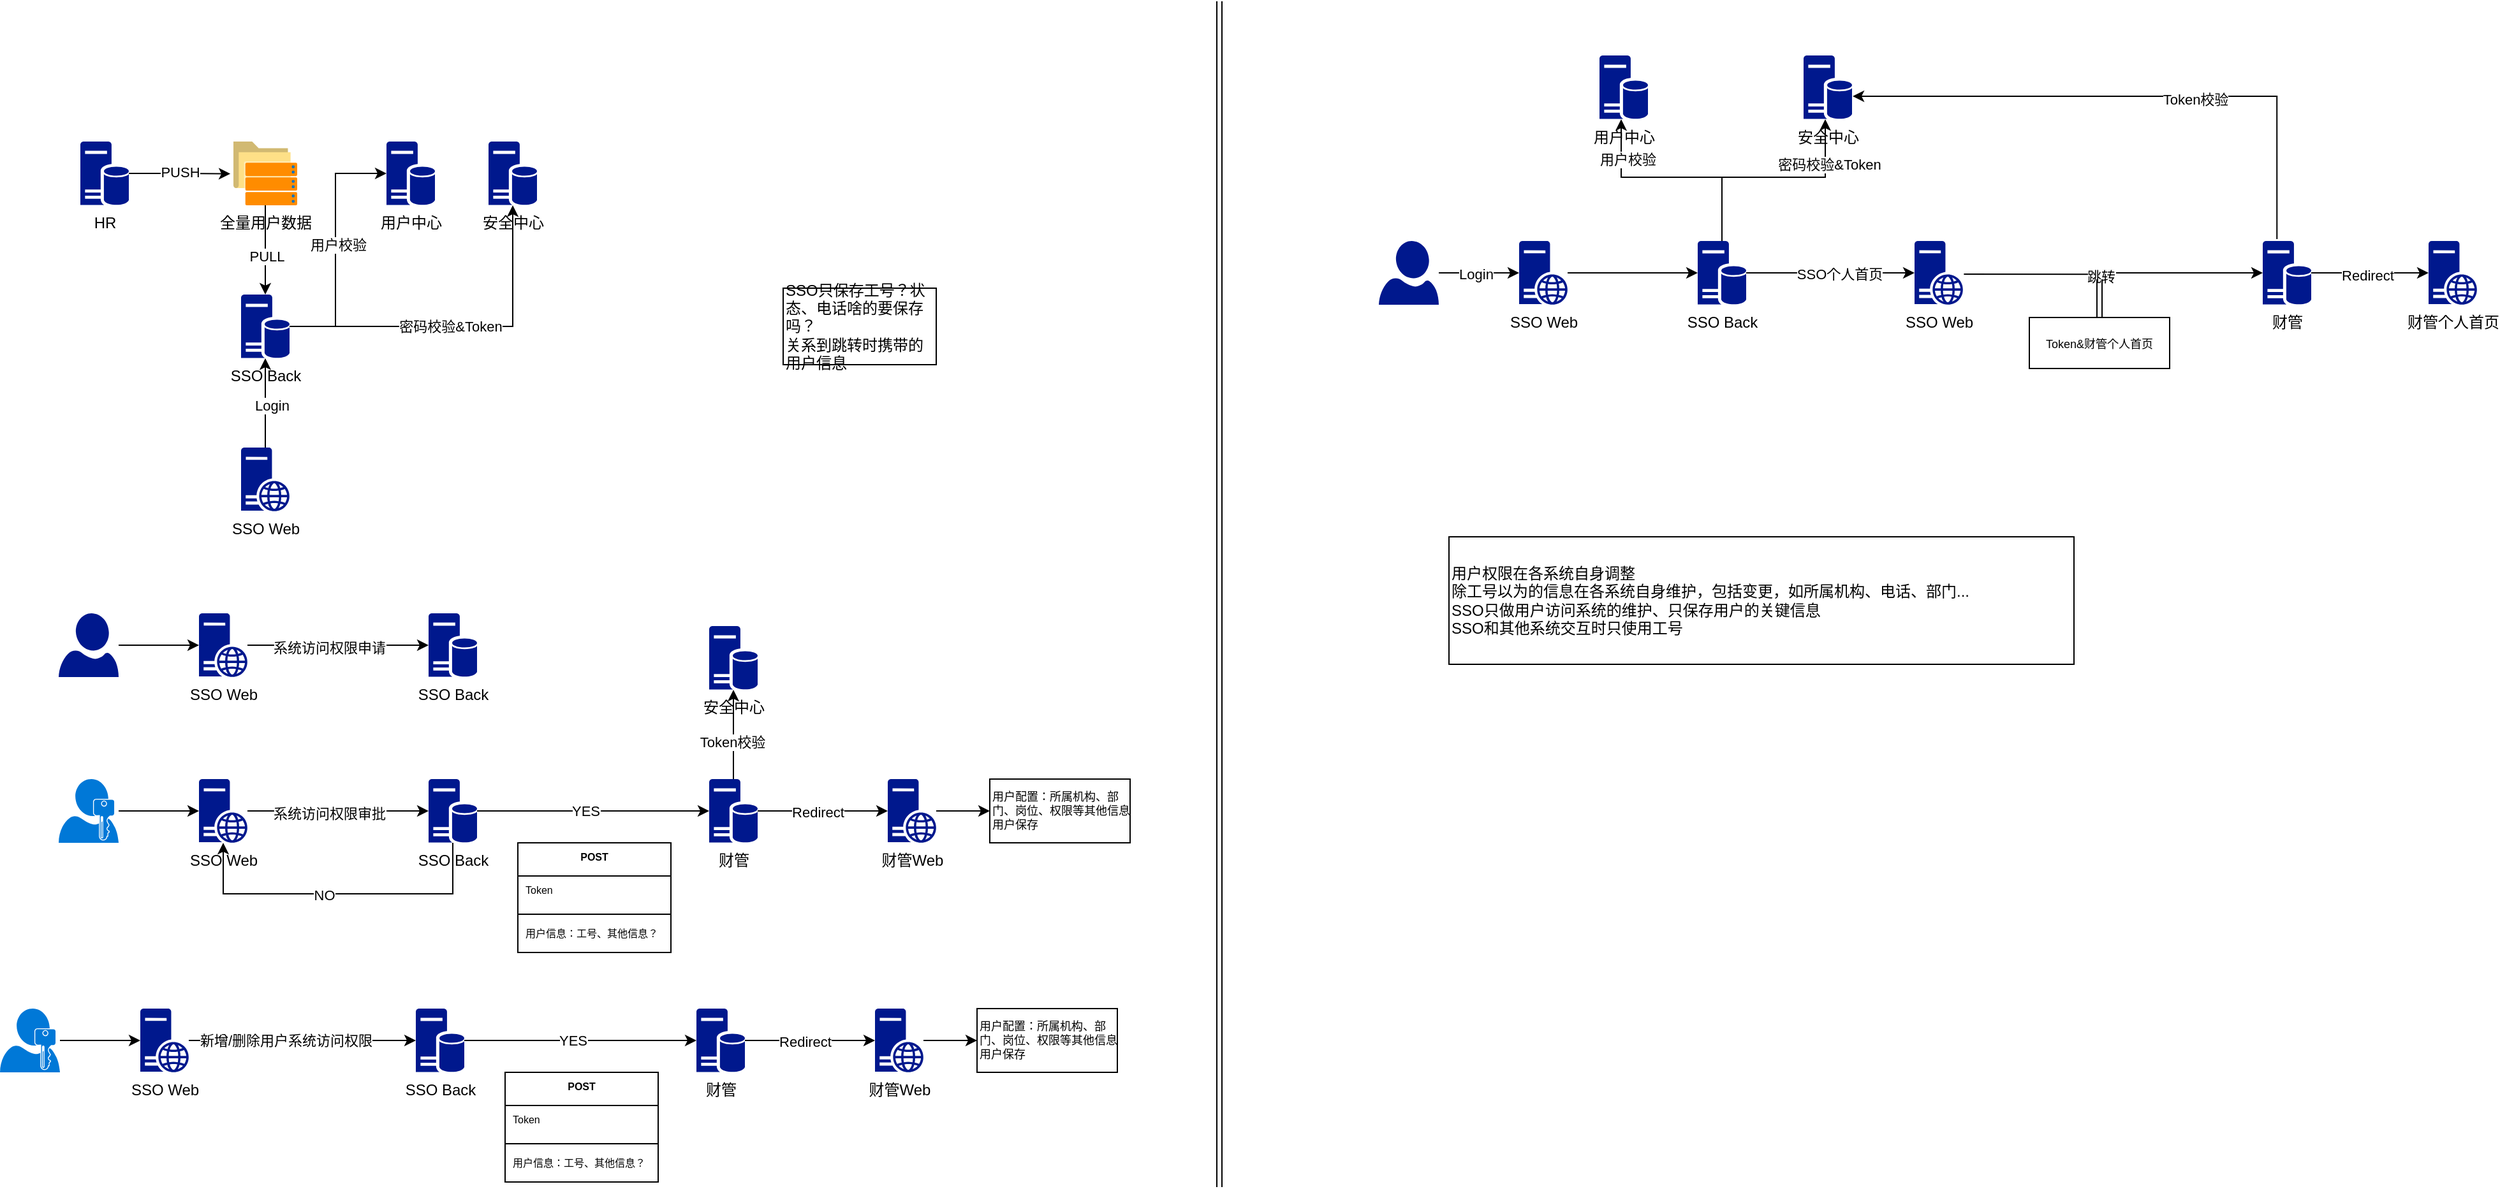 <mxfile version="24.7.16">
  <diagram name="Page-1" id="tWwGJDd1BKMliuyMHz1E">
    <mxGraphModel dx="1248" dy="787" grid="1" gridSize="10" guides="1" tooltips="1" connect="1" arrows="1" fold="1" page="1" pageScale="1" pageWidth="850" pageHeight="1100" math="0" shadow="0">
      <root>
        <mxCell id="0" />
        <mxCell id="1" parent="0" />
        <mxCell id="FFGEd19_PelASJCq2h37-7" value="HR" style="sketch=0;aspect=fixed;pointerEvents=1;shadow=0;dashed=0;html=1;strokeColor=none;labelPosition=center;verticalLabelPosition=bottom;verticalAlign=top;align=center;fillColor=#00188D;shape=mxgraph.mscae.enterprise.database_server" parent="1" vertex="1">
          <mxGeometry x="67" y="460" width="38" height="50" as="geometry" />
        </mxCell>
        <mxCell id="FFGEd19_PelASJCq2h37-28" style="edgeStyle=orthogonalEdgeStyle;rounded=0;orthogonalLoop=1;jettySize=auto;html=1;" parent="1" source="FFGEd19_PelASJCq2h37-8" target="FFGEd19_PelASJCq2h37-17" edge="1">
          <mxGeometry relative="1" as="geometry" />
        </mxCell>
        <mxCell id="FFGEd19_PelASJCq2h37-29" value="密码校验&amp;amp;Token" style="edgeLabel;html=1;align=center;verticalAlign=middle;resizable=0;points=[];" parent="FFGEd19_PelASJCq2h37-28" vertex="1" connectable="0">
          <mxGeometry x="-0.396" y="-2" relative="1" as="geometry">
            <mxPoint x="44" y="-2" as="offset" />
          </mxGeometry>
        </mxCell>
        <mxCell id="FFGEd19_PelASJCq2h37-8" value="SSO Back" style="sketch=0;aspect=fixed;pointerEvents=1;shadow=0;dashed=0;html=1;strokeColor=none;labelPosition=center;verticalLabelPosition=bottom;verticalAlign=top;align=center;fillColor=#00188D;shape=mxgraph.mscae.enterprise.database_server" parent="1" vertex="1">
          <mxGeometry x="193" y="580" width="38" height="50" as="geometry" />
        </mxCell>
        <mxCell id="FFGEd19_PelASJCq2h37-9" value="全量用户数据" style="image;sketch=0;aspect=fixed;html=1;points=[];align=center;fontSize=12;image=img/lib/mscae/AzureFXTEdgeFiler.svg;" parent="1" vertex="1">
          <mxGeometry x="187" y="460" width="50" height="50" as="geometry" />
        </mxCell>
        <mxCell id="FFGEd19_PelASJCq2h37-10" style="edgeStyle=orthogonalEdgeStyle;rounded=0;orthogonalLoop=1;jettySize=auto;html=1;entryX=-0.049;entryY=0.506;entryDx=0;entryDy=0;entryPerimeter=0;" parent="1" source="FFGEd19_PelASJCq2h37-7" target="FFGEd19_PelASJCq2h37-9" edge="1">
          <mxGeometry relative="1" as="geometry" />
        </mxCell>
        <mxCell id="FFGEd19_PelASJCq2h37-11" value="PUSH" style="edgeLabel;html=1;align=center;verticalAlign=middle;resizable=0;points=[];" parent="FFGEd19_PelASJCq2h37-10" vertex="1" connectable="0">
          <mxGeometry x="-0.038" y="1" relative="1" as="geometry">
            <mxPoint x="1" as="offset" />
          </mxGeometry>
        </mxCell>
        <mxCell id="FFGEd19_PelASJCq2h37-14" style="edgeStyle=orthogonalEdgeStyle;rounded=0;orthogonalLoop=1;jettySize=auto;html=1;entryX=0.5;entryY=0;entryDx=0;entryDy=0;entryPerimeter=0;" parent="1" source="FFGEd19_PelASJCq2h37-9" target="FFGEd19_PelASJCq2h37-8" edge="1">
          <mxGeometry relative="1" as="geometry" />
        </mxCell>
        <mxCell id="FFGEd19_PelASJCq2h37-15" value="PULL" style="edgeLabel;html=1;align=center;verticalAlign=middle;resizable=0;points=[];" parent="FFGEd19_PelASJCq2h37-14" vertex="1" connectable="0">
          <mxGeometry x="0.136" y="1" relative="1" as="geometry">
            <mxPoint as="offset" />
          </mxGeometry>
        </mxCell>
        <mxCell id="FFGEd19_PelASJCq2h37-16" value="用户中心" style="sketch=0;aspect=fixed;pointerEvents=1;shadow=0;dashed=0;html=1;strokeColor=none;labelPosition=center;verticalLabelPosition=bottom;verticalAlign=top;align=center;fillColor=#00188D;shape=mxgraph.mscae.enterprise.database_server" parent="1" vertex="1">
          <mxGeometry x="307" y="460" width="38" height="50" as="geometry" />
        </mxCell>
        <mxCell id="FFGEd19_PelASJCq2h37-17" value="安全中心" style="sketch=0;aspect=fixed;pointerEvents=1;shadow=0;dashed=0;html=1;strokeColor=none;labelPosition=center;verticalLabelPosition=bottom;verticalAlign=top;align=center;fillColor=#00188D;shape=mxgraph.mscae.enterprise.database_server" parent="1" vertex="1">
          <mxGeometry x="387" y="460" width="38" height="50" as="geometry" />
        </mxCell>
        <mxCell id="FFGEd19_PelASJCq2h37-23" style="edgeStyle=orthogonalEdgeStyle;rounded=0;orthogonalLoop=1;jettySize=auto;html=1;" parent="1" source="FFGEd19_PelASJCq2h37-18" target="FFGEd19_PelASJCq2h37-8" edge="1">
          <mxGeometry relative="1" as="geometry" />
        </mxCell>
        <mxCell id="FFGEd19_PelASJCq2h37-24" value="Login" style="edgeLabel;html=1;align=center;verticalAlign=middle;resizable=0;points=[];" parent="FFGEd19_PelASJCq2h37-23" vertex="1" connectable="0">
          <mxGeometry x="-0.045" y="-5" relative="1" as="geometry">
            <mxPoint as="offset" />
          </mxGeometry>
        </mxCell>
        <mxCell id="FFGEd19_PelASJCq2h37-18" value="SSO Web" style="sketch=0;aspect=fixed;pointerEvents=1;shadow=0;dashed=0;html=1;strokeColor=none;labelPosition=center;verticalLabelPosition=bottom;verticalAlign=top;align=center;fillColor=#00188D;shape=mxgraph.mscae.enterprise.web_server" parent="1" vertex="1">
          <mxGeometry x="193" y="700" width="38" height="50" as="geometry" />
        </mxCell>
        <mxCell id="FFGEd19_PelASJCq2h37-25" style="edgeStyle=orthogonalEdgeStyle;rounded=0;orthogonalLoop=1;jettySize=auto;html=1;" parent="1" edge="1">
          <mxGeometry relative="1" as="geometry">
            <mxPoint x="237" y="605.029" as="sourcePoint" />
            <mxPoint x="307" y="485" as="targetPoint" />
            <Array as="points">
              <mxPoint x="267" y="605" />
              <mxPoint x="267" y="485" />
            </Array>
          </mxGeometry>
        </mxCell>
        <mxCell id="FFGEd19_PelASJCq2h37-26" value="用户校验" style="edgeLabel;html=1;align=center;verticalAlign=middle;resizable=0;points=[];" parent="FFGEd19_PelASJCq2h37-25" vertex="1" connectable="0">
          <mxGeometry x="-0.008" y="-2" relative="1" as="geometry">
            <mxPoint as="offset" />
          </mxGeometry>
        </mxCell>
        <mxCell id="huJF_Qs0aNRU9yXHvJFa-2" value="SSO Web" style="sketch=0;aspect=fixed;pointerEvents=1;shadow=0;dashed=0;html=1;strokeColor=none;labelPosition=center;verticalLabelPosition=bottom;verticalAlign=top;align=center;fillColor=#00188D;shape=mxgraph.mscae.enterprise.web_server" vertex="1" parent="1">
          <mxGeometry x="160" y="830" width="38" height="50" as="geometry" />
        </mxCell>
        <mxCell id="huJF_Qs0aNRU9yXHvJFa-3" value="SSO Back" style="sketch=0;aspect=fixed;pointerEvents=1;shadow=0;dashed=0;html=1;strokeColor=none;labelPosition=center;verticalLabelPosition=bottom;verticalAlign=top;align=center;fillColor=#00188D;shape=mxgraph.mscae.enterprise.database_server" vertex="1" parent="1">
          <mxGeometry x="340" y="830" width="38" height="50" as="geometry" />
        </mxCell>
        <mxCell id="huJF_Qs0aNRU9yXHvJFa-5" style="edgeStyle=orthogonalEdgeStyle;rounded=0;orthogonalLoop=1;jettySize=auto;html=1;entryX=0;entryY=0.5;entryDx=0;entryDy=0;entryPerimeter=0;" edge="1" parent="1" source="huJF_Qs0aNRU9yXHvJFa-2" target="huJF_Qs0aNRU9yXHvJFa-3">
          <mxGeometry relative="1" as="geometry" />
        </mxCell>
        <mxCell id="huJF_Qs0aNRU9yXHvJFa-6" value="系统访问权限申请" style="edgeLabel;html=1;align=center;verticalAlign=middle;resizable=0;points=[];" vertex="1" connectable="0" parent="huJF_Qs0aNRU9yXHvJFa-5">
          <mxGeometry x="-0.102" y="-2" relative="1" as="geometry">
            <mxPoint as="offset" />
          </mxGeometry>
        </mxCell>
        <mxCell id="huJF_Qs0aNRU9yXHvJFa-9" value="" style="sketch=0;aspect=fixed;pointerEvents=1;shadow=0;dashed=0;html=1;strokeColor=none;labelPosition=center;verticalLabelPosition=bottom;verticalAlign=top;align=center;fillColor=#00188D;shape=mxgraph.azure.user" vertex="1" parent="1">
          <mxGeometry x="50" y="830" width="47" height="50" as="geometry" />
        </mxCell>
        <mxCell id="huJF_Qs0aNRU9yXHvJFa-10" style="edgeStyle=orthogonalEdgeStyle;rounded=0;orthogonalLoop=1;jettySize=auto;html=1;entryX=0;entryY=0.5;entryDx=0;entryDy=0;entryPerimeter=0;" edge="1" parent="1" source="huJF_Qs0aNRU9yXHvJFa-9" target="huJF_Qs0aNRU9yXHvJFa-2">
          <mxGeometry relative="1" as="geometry" />
        </mxCell>
        <mxCell id="huJF_Qs0aNRU9yXHvJFa-17" value="SSO Web" style="sketch=0;aspect=fixed;pointerEvents=1;shadow=0;dashed=0;html=1;strokeColor=none;labelPosition=center;verticalLabelPosition=bottom;verticalAlign=top;align=center;fillColor=#00188D;shape=mxgraph.mscae.enterprise.web_server" vertex="1" parent="1">
          <mxGeometry x="160" y="960" width="38" height="50" as="geometry" />
        </mxCell>
        <mxCell id="huJF_Qs0aNRU9yXHvJFa-31" style="edgeStyle=orthogonalEdgeStyle;rounded=0;orthogonalLoop=1;jettySize=auto;html=1;entryX=0;entryY=0.5;entryDx=0;entryDy=0;entryPerimeter=0;" edge="1" parent="1" source="huJF_Qs0aNRU9yXHvJFa-18" target="huJF_Qs0aNRU9yXHvJFa-25">
          <mxGeometry relative="1" as="geometry">
            <mxPoint x="425" y="985" as="targetPoint" />
          </mxGeometry>
        </mxCell>
        <mxCell id="huJF_Qs0aNRU9yXHvJFa-36" value="YES" style="edgeLabel;html=1;align=center;verticalAlign=middle;resizable=0;points=[];" vertex="1" connectable="0" parent="huJF_Qs0aNRU9yXHvJFa-31">
          <mxGeometry x="0.046" relative="1" as="geometry">
            <mxPoint x="-10" as="offset" />
          </mxGeometry>
        </mxCell>
        <mxCell id="huJF_Qs0aNRU9yXHvJFa-32" style="edgeStyle=orthogonalEdgeStyle;rounded=0;orthogonalLoop=1;jettySize=auto;html=1;exitX=0.5;exitY=1;exitDx=0;exitDy=0;exitPerimeter=0;entryX=0.5;entryY=1;entryDx=0;entryDy=0;entryPerimeter=0;" edge="1" parent="1" source="huJF_Qs0aNRU9yXHvJFa-18" target="huJF_Qs0aNRU9yXHvJFa-17">
          <mxGeometry relative="1" as="geometry">
            <Array as="points">
              <mxPoint x="359" y="1050" />
              <mxPoint x="179" y="1050" />
            </Array>
          </mxGeometry>
        </mxCell>
        <mxCell id="huJF_Qs0aNRU9yXHvJFa-63" value="NO" style="edgeLabel;html=1;align=center;verticalAlign=middle;resizable=0;points=[];" vertex="1" connectable="0" parent="huJF_Qs0aNRU9yXHvJFa-32">
          <mxGeometry x="0.088" y="1" relative="1" as="geometry">
            <mxPoint as="offset" />
          </mxGeometry>
        </mxCell>
        <mxCell id="huJF_Qs0aNRU9yXHvJFa-18" value="SSO Back" style="sketch=0;aspect=fixed;pointerEvents=1;shadow=0;dashed=0;html=1;strokeColor=none;labelPosition=center;verticalLabelPosition=bottom;verticalAlign=top;align=center;fillColor=#00188D;shape=mxgraph.mscae.enterprise.database_server" vertex="1" parent="1">
          <mxGeometry x="340" y="960" width="38" height="50" as="geometry" />
        </mxCell>
        <mxCell id="huJF_Qs0aNRU9yXHvJFa-19" style="edgeStyle=orthogonalEdgeStyle;rounded=0;orthogonalLoop=1;jettySize=auto;html=1;entryX=0;entryY=0.5;entryDx=0;entryDy=0;entryPerimeter=0;" edge="1" parent="1" source="huJF_Qs0aNRU9yXHvJFa-17" target="huJF_Qs0aNRU9yXHvJFa-18">
          <mxGeometry relative="1" as="geometry" />
        </mxCell>
        <mxCell id="huJF_Qs0aNRU9yXHvJFa-20" value="系统访问权限审批" style="edgeLabel;html=1;align=center;verticalAlign=middle;resizable=0;points=[];" vertex="1" connectable="0" parent="huJF_Qs0aNRU9yXHvJFa-19">
          <mxGeometry x="-0.102" y="-2" relative="1" as="geometry">
            <mxPoint as="offset" />
          </mxGeometry>
        </mxCell>
        <mxCell id="huJF_Qs0aNRU9yXHvJFa-23" value="" style="sketch=0;aspect=fixed;pointerEvents=1;shadow=0;dashed=0;html=1;strokeColor=none;labelPosition=center;verticalLabelPosition=bottom;verticalAlign=top;align=center;shape=mxgraph.mscae.enterprise.user_permissions;fillColor=#0078D7;" vertex="1" parent="1">
          <mxGeometry x="50" y="960" width="47" height="50" as="geometry" />
        </mxCell>
        <mxCell id="huJF_Qs0aNRU9yXHvJFa-24" style="edgeStyle=orthogonalEdgeStyle;rounded=0;orthogonalLoop=1;jettySize=auto;html=1;entryX=0;entryY=0.5;entryDx=0;entryDy=0;entryPerimeter=0;" edge="1" parent="1" source="huJF_Qs0aNRU9yXHvJFa-23" target="huJF_Qs0aNRU9yXHvJFa-17">
          <mxGeometry relative="1" as="geometry" />
        </mxCell>
        <mxCell id="huJF_Qs0aNRU9yXHvJFa-59" style="edgeStyle=orthogonalEdgeStyle;rounded=0;orthogonalLoop=1;jettySize=auto;html=1;exitX=0.5;exitY=0;exitDx=0;exitDy=0;exitPerimeter=0;" edge="1" parent="1" source="huJF_Qs0aNRU9yXHvJFa-25" target="huJF_Qs0aNRU9yXHvJFa-58">
          <mxGeometry relative="1" as="geometry" />
        </mxCell>
        <mxCell id="huJF_Qs0aNRU9yXHvJFa-60" value="Token校验" style="edgeLabel;html=1;align=center;verticalAlign=middle;resizable=0;points=[];" vertex="1" connectable="0" parent="huJF_Qs0aNRU9yXHvJFa-59">
          <mxGeometry x="-0.159" y="1" relative="1" as="geometry">
            <mxPoint as="offset" />
          </mxGeometry>
        </mxCell>
        <mxCell id="huJF_Qs0aNRU9yXHvJFa-25" value="财管" style="sketch=0;aspect=fixed;pointerEvents=1;shadow=0;dashed=0;html=1;strokeColor=none;labelPosition=center;verticalLabelPosition=bottom;verticalAlign=top;align=center;fillColor=#00188D;shape=mxgraph.mscae.enterprise.database_server" vertex="1" parent="1">
          <mxGeometry x="560" y="960" width="38" height="50" as="geometry" />
        </mxCell>
        <mxCell id="huJF_Qs0aNRU9yXHvJFa-62" style="edgeStyle=orthogonalEdgeStyle;rounded=0;orthogonalLoop=1;jettySize=auto;html=1;entryX=0;entryY=0.5;entryDx=0;entryDy=0;" edge="1" parent="1" source="huJF_Qs0aNRU9yXHvJFa-43" target="huJF_Qs0aNRU9yXHvJFa-61">
          <mxGeometry relative="1" as="geometry" />
        </mxCell>
        <mxCell id="huJF_Qs0aNRU9yXHvJFa-43" value="财管Web" style="sketch=0;aspect=fixed;pointerEvents=1;shadow=0;dashed=0;html=1;strokeColor=none;labelPosition=center;verticalLabelPosition=bottom;verticalAlign=top;align=center;fillColor=#00188D;shape=mxgraph.mscae.enterprise.web_server" vertex="1" parent="1">
          <mxGeometry x="700" y="960" width="38" height="50" as="geometry" />
        </mxCell>
        <mxCell id="huJF_Qs0aNRU9yXHvJFa-44" style="edgeStyle=orthogonalEdgeStyle;rounded=0;orthogonalLoop=1;jettySize=auto;html=1;entryX=0;entryY=0.5;entryDx=0;entryDy=0;entryPerimeter=0;" edge="1" parent="1" source="huJF_Qs0aNRU9yXHvJFa-25" target="huJF_Qs0aNRU9yXHvJFa-43">
          <mxGeometry relative="1" as="geometry" />
        </mxCell>
        <mxCell id="huJF_Qs0aNRU9yXHvJFa-45" value="Redirect" style="edgeLabel;html=1;align=center;verticalAlign=middle;resizable=0;points=[];" vertex="1" connectable="0" parent="huJF_Qs0aNRU9yXHvJFa-44">
          <mxGeometry x="-0.092" y="-1" relative="1" as="geometry">
            <mxPoint as="offset" />
          </mxGeometry>
        </mxCell>
        <mxCell id="huJF_Qs0aNRU9yXHvJFa-54" value="POST" style="swimlane;fontStyle=1;align=center;verticalAlign=top;childLayout=stackLayout;horizontal=1;startSize=26;horizontalStack=0;resizeParent=1;resizeParentMax=0;resizeLast=0;collapsible=1;marginBottom=0;whiteSpace=wrap;html=1;fontSize=8;" vertex="1" parent="1">
          <mxGeometry x="410" y="1010" width="120" height="86" as="geometry">
            <mxRectangle x="378" y="1040" width="70" height="30" as="alternateBounds" />
          </mxGeometry>
        </mxCell>
        <mxCell id="huJF_Qs0aNRU9yXHvJFa-55" value="Token" style="text;strokeColor=none;fillColor=none;align=left;verticalAlign=top;spacingLeft=4;spacingRight=4;overflow=hidden;rotatable=0;points=[[0,0.5],[1,0.5]];portConstraint=eastwest;whiteSpace=wrap;html=1;fontSize=8;" vertex="1" parent="huJF_Qs0aNRU9yXHvJFa-54">
          <mxGeometry y="26" width="120" height="26" as="geometry" />
        </mxCell>
        <mxCell id="huJF_Qs0aNRU9yXHvJFa-56" value="" style="line;strokeWidth=1;fillColor=none;align=left;verticalAlign=middle;spacingTop=-1;spacingLeft=3;spacingRight=3;rotatable=0;labelPosition=right;points=[];portConstraint=eastwest;strokeColor=inherit;" vertex="1" parent="huJF_Qs0aNRU9yXHvJFa-54">
          <mxGeometry y="52" width="120" height="8" as="geometry" />
        </mxCell>
        <mxCell id="huJF_Qs0aNRU9yXHvJFa-57" value="用户信息：工号、其他信息？" style="text;strokeColor=none;fillColor=none;align=left;verticalAlign=top;spacingLeft=4;spacingRight=4;overflow=hidden;rotatable=0;points=[[0,0.5],[1,0.5]];portConstraint=eastwest;whiteSpace=wrap;html=1;fontSize=8;" vertex="1" parent="huJF_Qs0aNRU9yXHvJFa-54">
          <mxGeometry y="60" width="120" height="26" as="geometry" />
        </mxCell>
        <mxCell id="huJF_Qs0aNRU9yXHvJFa-58" value="安全中心" style="sketch=0;aspect=fixed;pointerEvents=1;shadow=0;dashed=0;html=1;strokeColor=none;labelPosition=center;verticalLabelPosition=bottom;verticalAlign=top;align=center;fillColor=#00188D;shape=mxgraph.mscae.enterprise.database_server" vertex="1" parent="1">
          <mxGeometry x="560" y="840" width="38" height="50" as="geometry" />
        </mxCell>
        <mxCell id="huJF_Qs0aNRU9yXHvJFa-61" value="用户配置：所属机构、部门、岗位、权限等其他信息&lt;div style=&quot;font-size: 9px;&quot;&gt;用户保存&lt;/div&gt;" style="html=1;whiteSpace=wrap;fontSize=9;align=left;" vertex="1" parent="1">
          <mxGeometry x="780" y="960" width="110" height="50" as="geometry" />
        </mxCell>
        <mxCell id="huJF_Qs0aNRU9yXHvJFa-70" value="SSO Web" style="sketch=0;aspect=fixed;pointerEvents=1;shadow=0;dashed=0;html=1;strokeColor=none;labelPosition=center;verticalLabelPosition=bottom;verticalAlign=top;align=center;fillColor=#00188D;shape=mxgraph.mscae.enterprise.web_server" vertex="1" parent="1">
          <mxGeometry x="1195" y="538" width="38" height="50" as="geometry" />
        </mxCell>
        <mxCell id="huJF_Qs0aNRU9yXHvJFa-91" style="edgeStyle=orthogonalEdgeStyle;rounded=0;orthogonalLoop=1;jettySize=auto;html=1;" edge="1" parent="1" source="huJF_Qs0aNRU9yXHvJFa-71" target="huJF_Qs0aNRU9yXHvJFa-86">
          <mxGeometry relative="1" as="geometry">
            <Array as="points">
              <mxPoint x="1354" y="488" />
              <mxPoint x="1275" y="488" />
            </Array>
          </mxGeometry>
        </mxCell>
        <mxCell id="huJF_Qs0aNRU9yXHvJFa-93" value="用户校验" style="edgeLabel;html=1;align=center;verticalAlign=middle;resizable=0;points=[];" vertex="1" connectable="0" parent="huJF_Qs0aNRU9yXHvJFa-91">
          <mxGeometry x="0.377" y="-4" relative="1" as="geometry">
            <mxPoint x="-4" y="-10" as="offset" />
          </mxGeometry>
        </mxCell>
        <mxCell id="huJF_Qs0aNRU9yXHvJFa-92" style="edgeStyle=orthogonalEdgeStyle;rounded=0;orthogonalLoop=1;jettySize=auto;html=1;exitX=0.5;exitY=0;exitDx=0;exitDy=0;exitPerimeter=0;" edge="1" parent="1" source="huJF_Qs0aNRU9yXHvJFa-71" target="huJF_Qs0aNRU9yXHvJFa-87">
          <mxGeometry relative="1" as="geometry">
            <Array as="points">
              <mxPoint x="1354" y="488" />
              <mxPoint x="1435" y="488" />
            </Array>
          </mxGeometry>
        </mxCell>
        <mxCell id="huJF_Qs0aNRU9yXHvJFa-94" value="密码校验&amp;amp;Token" style="edgeLabel;html=1;align=center;verticalAlign=middle;resizable=0;points=[];" vertex="1" connectable="0" parent="huJF_Qs0aNRU9yXHvJFa-92">
          <mxGeometry x="0.454" y="3" relative="1" as="geometry">
            <mxPoint x="5" y="-7" as="offset" />
          </mxGeometry>
        </mxCell>
        <mxCell id="huJF_Qs0aNRU9yXHvJFa-112" style="edgeStyle=orthogonalEdgeStyle;rounded=0;orthogonalLoop=1;jettySize=auto;html=1;" edge="1" parent="1" source="huJF_Qs0aNRU9yXHvJFa-71" target="huJF_Qs0aNRU9yXHvJFa-111">
          <mxGeometry relative="1" as="geometry" />
        </mxCell>
        <mxCell id="huJF_Qs0aNRU9yXHvJFa-113" value="SSO个人首页" style="edgeLabel;html=1;align=center;verticalAlign=middle;resizable=0;points=[];" vertex="1" connectable="0" parent="huJF_Qs0aNRU9yXHvJFa-112">
          <mxGeometry x="0.106" y="-1" relative="1" as="geometry">
            <mxPoint as="offset" />
          </mxGeometry>
        </mxCell>
        <mxCell id="huJF_Qs0aNRU9yXHvJFa-71" value="SSO Back" style="sketch=0;aspect=fixed;pointerEvents=1;shadow=0;dashed=0;html=1;strokeColor=none;labelPosition=center;verticalLabelPosition=bottom;verticalAlign=top;align=center;fillColor=#00188D;shape=mxgraph.mscae.enterprise.database_server" vertex="1" parent="1">
          <mxGeometry x="1335" y="538" width="38" height="50" as="geometry" />
        </mxCell>
        <mxCell id="huJF_Qs0aNRU9yXHvJFa-72" style="edgeStyle=orthogonalEdgeStyle;rounded=0;orthogonalLoop=1;jettySize=auto;html=1;entryX=0;entryY=0.5;entryDx=0;entryDy=0;entryPerimeter=0;" edge="1" parent="1" source="huJF_Qs0aNRU9yXHvJFa-70" target="huJF_Qs0aNRU9yXHvJFa-71">
          <mxGeometry relative="1" as="geometry" />
        </mxCell>
        <mxCell id="huJF_Qs0aNRU9yXHvJFa-74" value="" style="sketch=0;aspect=fixed;pointerEvents=1;shadow=0;dashed=0;html=1;strokeColor=none;labelPosition=center;verticalLabelPosition=bottom;verticalAlign=top;align=center;fillColor=#00188D;shape=mxgraph.azure.user" vertex="1" parent="1">
          <mxGeometry x="1085" y="538" width="47" height="50" as="geometry" />
        </mxCell>
        <mxCell id="huJF_Qs0aNRU9yXHvJFa-75" style="edgeStyle=orthogonalEdgeStyle;rounded=0;orthogonalLoop=1;jettySize=auto;html=1;entryX=0;entryY=0.5;entryDx=0;entryDy=0;entryPerimeter=0;" edge="1" parent="1" source="huJF_Qs0aNRU9yXHvJFa-74" target="huJF_Qs0aNRU9yXHvJFa-70">
          <mxGeometry relative="1" as="geometry" />
        </mxCell>
        <mxCell id="huJF_Qs0aNRU9yXHvJFa-118" value="Login" style="edgeLabel;html=1;align=center;verticalAlign=middle;resizable=0;points=[];" vertex="1" connectable="0" parent="huJF_Qs0aNRU9yXHvJFa-75">
          <mxGeometry x="0.326" y="-4" relative="1" as="geometry">
            <mxPoint x="-13" y="-3" as="offset" />
          </mxGeometry>
        </mxCell>
        <mxCell id="huJF_Qs0aNRU9yXHvJFa-77" value="" style="edgeStyle=none;orthogonalLoop=1;jettySize=auto;html=1;rounded=0;shape=link;" edge="1" parent="1">
          <mxGeometry width="80" relative="1" as="geometry">
            <mxPoint x="960" y="350" as="sourcePoint" />
            <mxPoint x="960" y="1280" as="targetPoint" />
            <Array as="points" />
          </mxGeometry>
        </mxCell>
        <mxCell id="huJF_Qs0aNRU9yXHvJFa-86" value="用户中心" style="sketch=0;aspect=fixed;pointerEvents=1;shadow=0;dashed=0;html=1;strokeColor=none;labelPosition=center;verticalLabelPosition=bottom;verticalAlign=top;align=center;fillColor=#00188D;shape=mxgraph.mscae.enterprise.database_server" vertex="1" parent="1">
          <mxGeometry x="1258" y="392.5" width="38" height="50" as="geometry" />
        </mxCell>
        <mxCell id="huJF_Qs0aNRU9yXHvJFa-87" value="安全中心" style="sketch=0;aspect=fixed;pointerEvents=1;shadow=0;dashed=0;html=1;strokeColor=none;labelPosition=center;verticalLabelPosition=bottom;verticalAlign=top;align=center;fillColor=#00188D;shape=mxgraph.mscae.enterprise.database_server" vertex="1" parent="1">
          <mxGeometry x="1418" y="392.5" width="38" height="50" as="geometry" />
        </mxCell>
        <mxCell id="huJF_Qs0aNRU9yXHvJFa-95" value="财管" style="sketch=0;aspect=fixed;pointerEvents=1;shadow=0;dashed=0;html=1;strokeColor=none;labelPosition=center;verticalLabelPosition=bottom;verticalAlign=top;align=center;fillColor=#00188D;shape=mxgraph.mscae.enterprise.database_server" vertex="1" parent="1">
          <mxGeometry x="1778" y="538" width="38" height="50" as="geometry" />
        </mxCell>
        <mxCell id="huJF_Qs0aNRU9yXHvJFa-97" style="edgeStyle=orthogonalEdgeStyle;rounded=0;orthogonalLoop=1;jettySize=auto;html=1;entryX=0;entryY=0.5;entryDx=0;entryDy=0;entryPerimeter=0;exitX=1.018;exitY=0.521;exitDx=0;exitDy=0;exitPerimeter=0;" edge="1" parent="1" source="huJF_Qs0aNRU9yXHvJFa-111" target="huJF_Qs0aNRU9yXHvJFa-95">
          <mxGeometry relative="1" as="geometry">
            <mxPoint x="1645" y="538" as="sourcePoint" />
          </mxGeometry>
        </mxCell>
        <mxCell id="huJF_Qs0aNRU9yXHvJFa-105" value="跳转" style="edgeLabel;html=1;align=center;verticalAlign=middle;resizable=0;points=[];" vertex="1" connectable="0" parent="huJF_Qs0aNRU9yXHvJFa-97">
          <mxGeometry x="-0.088" y="-2" relative="1" as="geometry">
            <mxPoint as="offset" />
          </mxGeometry>
        </mxCell>
        <mxCell id="huJF_Qs0aNRU9yXHvJFa-99" style="edgeStyle=orthogonalEdgeStyle;rounded=0;orthogonalLoop=1;jettySize=auto;html=1;entryX=1.014;entryY=0.639;entryDx=0;entryDy=0;entryPerimeter=0;exitX=0.293;exitY=-0.031;exitDx=0;exitDy=0;exitPerimeter=0;" edge="1" parent="1" source="huJF_Qs0aNRU9yXHvJFa-95" target="huJF_Qs0aNRU9yXHvJFa-87">
          <mxGeometry relative="1" as="geometry">
            <Array as="points">
              <mxPoint x="1789" y="425" />
            </Array>
          </mxGeometry>
        </mxCell>
        <mxCell id="huJF_Qs0aNRU9yXHvJFa-100" value="Token校验" style="edgeLabel;html=1;align=center;verticalAlign=middle;resizable=0;points=[];" vertex="1" connectable="0" parent="huJF_Qs0aNRU9yXHvJFa-99">
          <mxGeometry x="-0.208" y="2" relative="1" as="geometry">
            <mxPoint as="offset" />
          </mxGeometry>
        </mxCell>
        <mxCell id="huJF_Qs0aNRU9yXHvJFa-101" value="财管个人首页" style="sketch=0;aspect=fixed;pointerEvents=1;shadow=0;dashed=0;html=1;strokeColor=none;labelPosition=center;verticalLabelPosition=bottom;verticalAlign=top;align=center;fillColor=#00188D;shape=mxgraph.mscae.enterprise.web_server" vertex="1" parent="1">
          <mxGeometry x="1908" y="538" width="38" height="50" as="geometry" />
        </mxCell>
        <mxCell id="huJF_Qs0aNRU9yXHvJFa-102" style="edgeStyle=orthogonalEdgeStyle;rounded=0;orthogonalLoop=1;jettySize=auto;html=1;entryX=0;entryY=0.5;entryDx=0;entryDy=0;entryPerimeter=0;" edge="1" parent="1" source="huJF_Qs0aNRU9yXHvJFa-95" target="huJF_Qs0aNRU9yXHvJFa-101">
          <mxGeometry relative="1" as="geometry" />
        </mxCell>
        <mxCell id="huJF_Qs0aNRU9yXHvJFa-103" value="Redirect" style="edgeLabel;html=1;align=center;verticalAlign=middle;resizable=0;points=[];" vertex="1" connectable="0" parent="huJF_Qs0aNRU9yXHvJFa-102">
          <mxGeometry x="-0.048" y="-2" relative="1" as="geometry">
            <mxPoint as="offset" />
          </mxGeometry>
        </mxCell>
        <mxCell id="huJF_Qs0aNRU9yXHvJFa-115" style="edgeStyle=orthogonalEdgeStyle;shape=link;rounded=0;orthogonalLoop=1;jettySize=auto;html=1;" edge="1" parent="1" source="huJF_Qs0aNRU9yXHvJFa-108">
          <mxGeometry relative="1" as="geometry">
            <mxPoint x="1650.0" y="568" as="targetPoint" />
          </mxGeometry>
        </mxCell>
        <mxCell id="huJF_Qs0aNRU9yXHvJFa-108" value="&lt;span style=&quot;text-wrap: nowrap; background-color: rgb(255, 255, 255);&quot;&gt;&lt;font style=&quot;font-size: 9px;&quot;&gt;Token&amp;amp;财管个人首页&lt;/font&gt;&lt;/span&gt;" style="rounded=0;whiteSpace=wrap;html=1;" vertex="1" parent="1">
          <mxGeometry x="1595" y="598" width="110" height="40" as="geometry" />
        </mxCell>
        <mxCell id="huJF_Qs0aNRU9yXHvJFa-111" value="SSO Web" style="sketch=0;aspect=fixed;pointerEvents=1;shadow=0;dashed=0;html=1;strokeColor=none;labelPosition=center;verticalLabelPosition=bottom;verticalAlign=top;align=center;fillColor=#00188D;shape=mxgraph.mscae.enterprise.web_server" vertex="1" parent="1">
          <mxGeometry x="1505" y="538" width="38" height="50" as="geometry" />
        </mxCell>
        <mxCell id="huJF_Qs0aNRU9yXHvJFa-119" value="SSO只保存工号？状态、电话啥的要保存吗？&lt;div&gt;关系到跳转时携带的用户信息&lt;/div&gt;" style="rounded=0;whiteSpace=wrap;html=1;align=left;" vertex="1" parent="1">
          <mxGeometry x="618" y="575" width="120" height="60" as="geometry" />
        </mxCell>
        <mxCell id="huJF_Qs0aNRU9yXHvJFa-143" value="SSO Web" style="sketch=0;aspect=fixed;pointerEvents=1;shadow=0;dashed=0;html=1;strokeColor=none;labelPosition=center;verticalLabelPosition=bottom;verticalAlign=top;align=center;fillColor=#00188D;shape=mxgraph.mscae.enterprise.web_server" vertex="1" parent="1">
          <mxGeometry x="114" y="1140" width="38" height="50" as="geometry" />
        </mxCell>
        <mxCell id="huJF_Qs0aNRU9yXHvJFa-144" style="edgeStyle=orthogonalEdgeStyle;rounded=0;orthogonalLoop=1;jettySize=auto;html=1;entryX=0;entryY=0.5;entryDx=0;entryDy=0;entryPerimeter=0;" edge="1" parent="1" source="huJF_Qs0aNRU9yXHvJFa-148" target="huJF_Qs0aNRU9yXHvJFa-153">
          <mxGeometry relative="1" as="geometry">
            <mxPoint x="415" y="1165" as="targetPoint" />
          </mxGeometry>
        </mxCell>
        <mxCell id="huJF_Qs0aNRU9yXHvJFa-145" value="YES" style="edgeLabel;html=1;align=center;verticalAlign=middle;resizable=0;points=[];" vertex="1" connectable="0" parent="huJF_Qs0aNRU9yXHvJFa-144">
          <mxGeometry x="0.046" relative="1" as="geometry">
            <mxPoint x="-10" as="offset" />
          </mxGeometry>
        </mxCell>
        <mxCell id="huJF_Qs0aNRU9yXHvJFa-148" value="SSO Back" style="sketch=0;aspect=fixed;pointerEvents=1;shadow=0;dashed=0;html=1;strokeColor=none;labelPosition=center;verticalLabelPosition=bottom;verticalAlign=top;align=center;fillColor=#00188D;shape=mxgraph.mscae.enterprise.database_server" vertex="1" parent="1">
          <mxGeometry x="330" y="1140" width="38" height="50" as="geometry" />
        </mxCell>
        <mxCell id="huJF_Qs0aNRU9yXHvJFa-149" style="edgeStyle=orthogonalEdgeStyle;rounded=0;orthogonalLoop=1;jettySize=auto;html=1;entryX=0;entryY=0.5;entryDx=0;entryDy=0;entryPerimeter=0;" edge="1" parent="1" source="huJF_Qs0aNRU9yXHvJFa-143" target="huJF_Qs0aNRU9yXHvJFa-148">
          <mxGeometry relative="1" as="geometry" />
        </mxCell>
        <mxCell id="huJF_Qs0aNRU9yXHvJFa-165" value="新增/删除用户系统访问权限" style="edgeLabel;html=1;align=center;verticalAlign=middle;resizable=0;points=[];" vertex="1" connectable="0" parent="huJF_Qs0aNRU9yXHvJFa-149">
          <mxGeometry x="-0.26" y="1" relative="1" as="geometry">
            <mxPoint x="10" y="1" as="offset" />
          </mxGeometry>
        </mxCell>
        <mxCell id="huJF_Qs0aNRU9yXHvJFa-151" value="" style="sketch=0;aspect=fixed;pointerEvents=1;shadow=0;dashed=0;html=1;strokeColor=none;labelPosition=center;verticalLabelPosition=bottom;verticalAlign=top;align=center;shape=mxgraph.mscae.enterprise.user_permissions;fillColor=#0078D7;" vertex="1" parent="1">
          <mxGeometry x="4" y="1140" width="47" height="50" as="geometry" />
        </mxCell>
        <mxCell id="huJF_Qs0aNRU9yXHvJFa-152" style="edgeStyle=orthogonalEdgeStyle;rounded=0;orthogonalLoop=1;jettySize=auto;html=1;entryX=0;entryY=0.5;entryDx=0;entryDy=0;entryPerimeter=0;" edge="1" parent="1" source="huJF_Qs0aNRU9yXHvJFa-151" target="huJF_Qs0aNRU9yXHvJFa-143">
          <mxGeometry relative="1" as="geometry" />
        </mxCell>
        <mxCell id="huJF_Qs0aNRU9yXHvJFa-153" value="财管" style="sketch=0;aspect=fixed;pointerEvents=1;shadow=0;dashed=0;html=1;strokeColor=none;labelPosition=center;verticalLabelPosition=bottom;verticalAlign=top;align=center;fillColor=#00188D;shape=mxgraph.mscae.enterprise.database_server" vertex="1" parent="1">
          <mxGeometry x="550" y="1140" width="38" height="50" as="geometry" />
        </mxCell>
        <mxCell id="huJF_Qs0aNRU9yXHvJFa-154" style="edgeStyle=orthogonalEdgeStyle;rounded=0;orthogonalLoop=1;jettySize=auto;html=1;entryX=0;entryY=0.5;entryDx=0;entryDy=0;" edge="1" parent="1" source="huJF_Qs0aNRU9yXHvJFa-155" target="huJF_Qs0aNRU9yXHvJFa-162">
          <mxGeometry relative="1" as="geometry" />
        </mxCell>
        <mxCell id="huJF_Qs0aNRU9yXHvJFa-155" value="财管Web" style="sketch=0;aspect=fixed;pointerEvents=1;shadow=0;dashed=0;html=1;strokeColor=none;labelPosition=center;verticalLabelPosition=bottom;verticalAlign=top;align=center;fillColor=#00188D;shape=mxgraph.mscae.enterprise.web_server" vertex="1" parent="1">
          <mxGeometry x="690" y="1140" width="38" height="50" as="geometry" />
        </mxCell>
        <mxCell id="huJF_Qs0aNRU9yXHvJFa-156" style="edgeStyle=orthogonalEdgeStyle;rounded=0;orthogonalLoop=1;jettySize=auto;html=1;entryX=0;entryY=0.5;entryDx=0;entryDy=0;entryPerimeter=0;" edge="1" parent="1" source="huJF_Qs0aNRU9yXHvJFa-153" target="huJF_Qs0aNRU9yXHvJFa-155">
          <mxGeometry relative="1" as="geometry" />
        </mxCell>
        <mxCell id="huJF_Qs0aNRU9yXHvJFa-157" value="Redirect" style="edgeLabel;html=1;align=center;verticalAlign=middle;resizable=0;points=[];" vertex="1" connectable="0" parent="huJF_Qs0aNRU9yXHvJFa-156">
          <mxGeometry x="-0.092" y="-1" relative="1" as="geometry">
            <mxPoint as="offset" />
          </mxGeometry>
        </mxCell>
        <mxCell id="huJF_Qs0aNRU9yXHvJFa-158" value="POST" style="swimlane;fontStyle=1;align=center;verticalAlign=top;childLayout=stackLayout;horizontal=1;startSize=26;horizontalStack=0;resizeParent=1;resizeParentMax=0;resizeLast=0;collapsible=1;marginBottom=0;whiteSpace=wrap;html=1;fontSize=8;" vertex="1" parent="1">
          <mxGeometry x="400" y="1190" width="120" height="86" as="geometry">
            <mxRectangle x="378" y="1040" width="70" height="30" as="alternateBounds" />
          </mxGeometry>
        </mxCell>
        <mxCell id="huJF_Qs0aNRU9yXHvJFa-159" value="Token" style="text;strokeColor=none;fillColor=none;align=left;verticalAlign=top;spacingLeft=4;spacingRight=4;overflow=hidden;rotatable=0;points=[[0,0.5],[1,0.5]];portConstraint=eastwest;whiteSpace=wrap;html=1;fontSize=8;" vertex="1" parent="huJF_Qs0aNRU9yXHvJFa-158">
          <mxGeometry y="26" width="120" height="26" as="geometry" />
        </mxCell>
        <mxCell id="huJF_Qs0aNRU9yXHvJFa-160" value="" style="line;strokeWidth=1;fillColor=none;align=left;verticalAlign=middle;spacingTop=-1;spacingLeft=3;spacingRight=3;rotatable=0;labelPosition=right;points=[];portConstraint=eastwest;strokeColor=inherit;" vertex="1" parent="huJF_Qs0aNRU9yXHvJFa-158">
          <mxGeometry y="52" width="120" height="8" as="geometry" />
        </mxCell>
        <mxCell id="huJF_Qs0aNRU9yXHvJFa-161" value="用户信息：工号、其他信息？" style="text;strokeColor=none;fillColor=none;align=left;verticalAlign=top;spacingLeft=4;spacingRight=4;overflow=hidden;rotatable=0;points=[[0,0.5],[1,0.5]];portConstraint=eastwest;whiteSpace=wrap;html=1;fontSize=8;" vertex="1" parent="huJF_Qs0aNRU9yXHvJFa-158">
          <mxGeometry y="60" width="120" height="26" as="geometry" />
        </mxCell>
        <mxCell id="huJF_Qs0aNRU9yXHvJFa-162" value="用户配置：所属机构、部门、岗位、权限等其他信息&lt;div style=&quot;font-size: 9px;&quot;&gt;用户保存&lt;/div&gt;" style="html=1;whiteSpace=wrap;fontSize=9;align=left;" vertex="1" parent="1">
          <mxGeometry x="770" y="1140" width="110" height="50" as="geometry" />
        </mxCell>
        <mxCell id="huJF_Qs0aNRU9yXHvJFa-166" value="用户权限在各系统自身调整&lt;div&gt;除工号以为的信息在各系统自身维护，包括变更，如所属机构、电话、部门...&lt;/div&gt;&lt;div&gt;SSO只做用户访问系统的维护、只保存用户的关键信息&lt;/div&gt;&lt;div&gt;SSO和其他系统交互时只使用工号&lt;/div&gt;" style="rounded=0;whiteSpace=wrap;html=1;align=left;" vertex="1" parent="1">
          <mxGeometry x="1140" y="770" width="490" height="100" as="geometry" />
        </mxCell>
      </root>
    </mxGraphModel>
  </diagram>
</mxfile>
